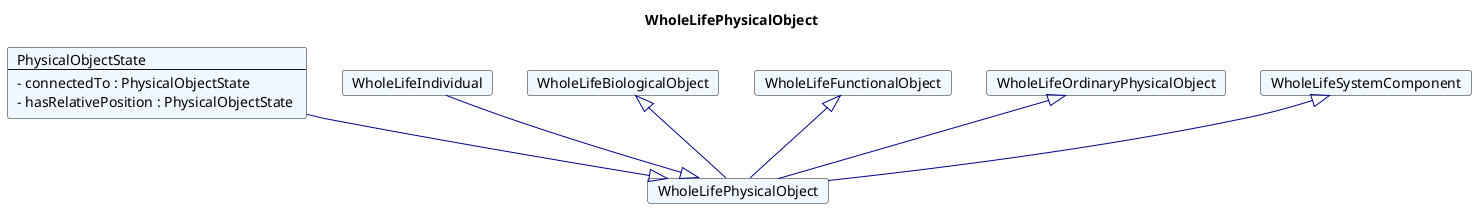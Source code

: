 @startuml
Title WholeLifePhysicalObject 

Card WholeLifePhysicalObject #F0F8FF [
WholeLifePhysicalObject
]
Card PhysicalObjectState #F0F8FF [
PhysicalObjectState
----
- connectedTo : PhysicalObjectState 
- hasRelativePosition : PhysicalObjectState 
]
PhysicalObjectState --|> WholeLifePhysicalObject  #00008B 
Card WholeLifeIndividual #F0F8FF [
WholeLifeIndividual
]
WholeLifeIndividual --|> WholeLifePhysicalObject  #00008B 
Card WholeLifeBiologicalObject #F0F8FF [
WholeLifeBiologicalObject
]
WholeLifeBiologicalObject <|-- WholeLifePhysicalObject  #00008B 
Card WholeLifeFunctionalObject #F0F8FF [
WholeLifeFunctionalObject
]
WholeLifeFunctionalObject <|-- WholeLifePhysicalObject  #00008B 
Card WholeLifeOrdinaryPhysicalObject #F0F8FF [
WholeLifeOrdinaryPhysicalObject
]
WholeLifeOrdinaryPhysicalObject <|-- WholeLifePhysicalObject  #00008B 
Card WholeLifeSystemComponent #F0F8FF [
WholeLifeSystemComponent
]
WholeLifeSystemComponent <|-- WholeLifePhysicalObject  #00008B 
@enduml